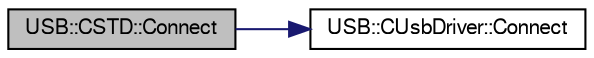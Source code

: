 digraph G
{
  bgcolor="transparent";
  edge [fontname="FreeSans",fontsize=10,labelfontname="FreeSans",labelfontsize=10];
  node [fontname="FreeSans",fontsize=10,shape=record];
  rankdir=LR;
  Node1 [label="USB::CSTD::Connect",height=0.2,width=0.4,color="black", fillcolor="grey75", style="filled" fontcolor="black"];
  Node1 -> Node2 [color="midnightblue",fontsize=10,style="solid",fontname="FreeSans"];
  Node2 [label="USB::CUsbDriver::Connect",height=0.2,width=0.4,color="black",URL="$class_u_s_b_1_1_c_usb_driver.html#ad2cf37511b7f5cd6c27b799fd7c20eb",tooltip="Connects the device to the USB."];
}
